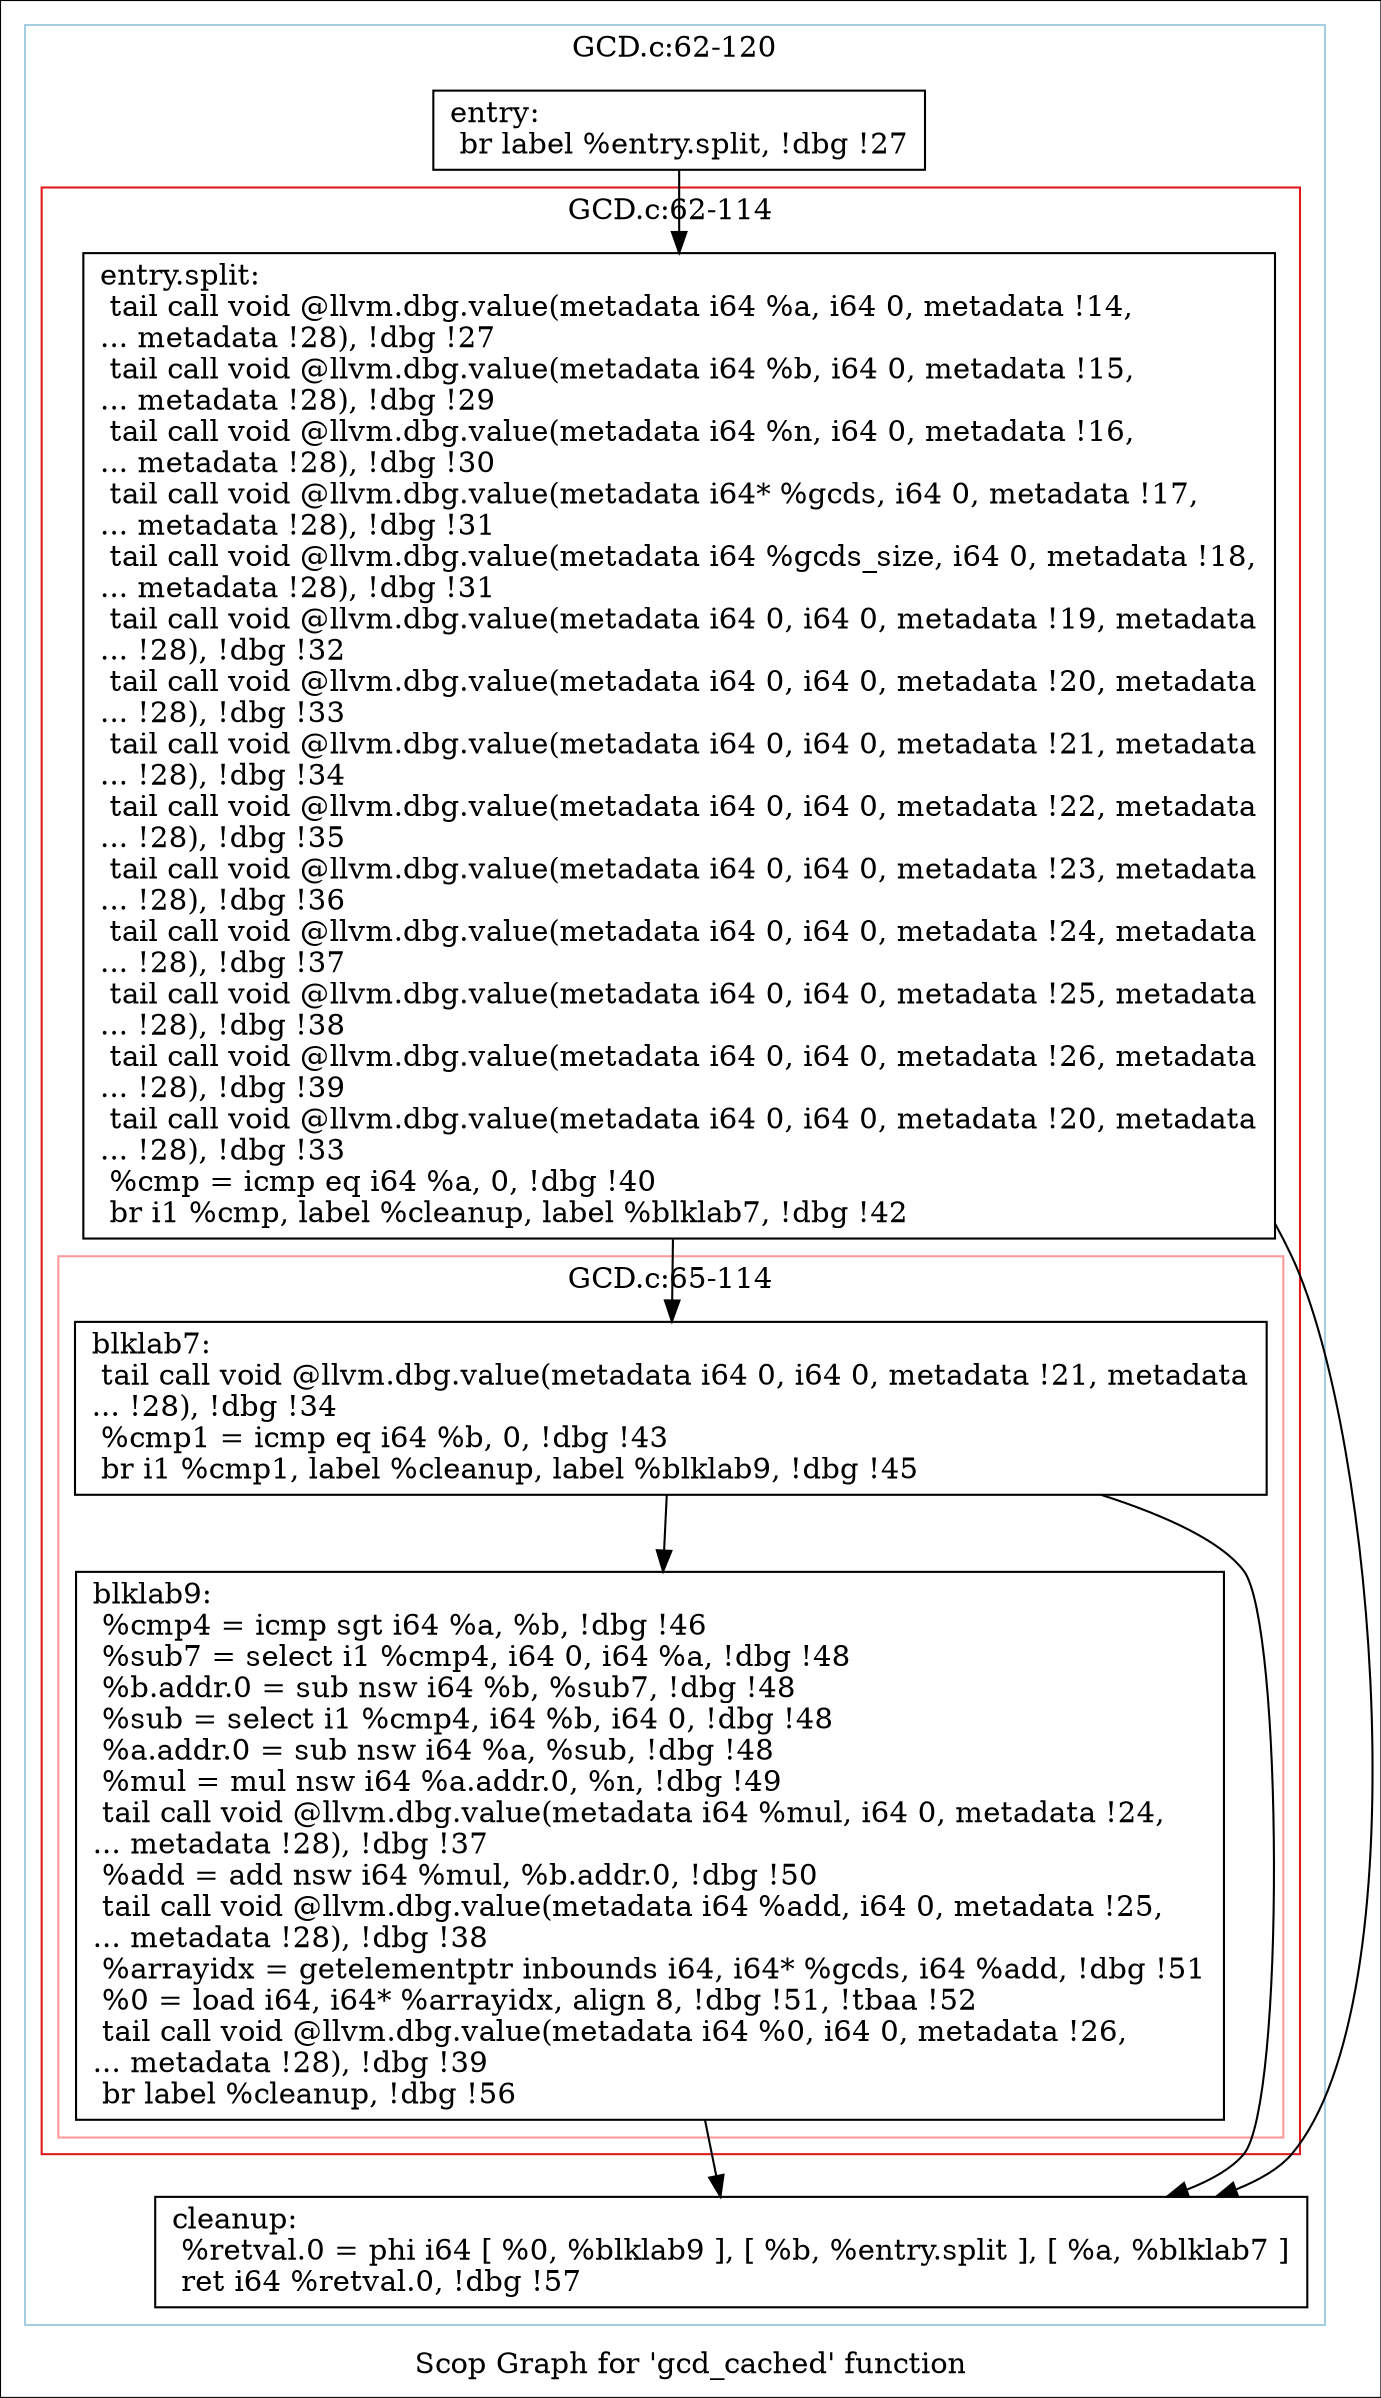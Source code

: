digraph "Scop Graph for 'gcd_cached' function" {
	label="Scop Graph for 'gcd_cached' function";

	Node0xad19bf0 [shape=record,label="{entry:\l  br label %entry.split, !dbg !27\l}"];
	Node0xad19bf0 -> Node0xadd73f0;
	Node0xadd73f0 [shape=record,label="{entry.split:                                      \l  tail call void @llvm.dbg.value(metadata i64 %a, i64 0, metadata !14,\l... metadata !28), !dbg !27\l  tail call void @llvm.dbg.value(metadata i64 %b, i64 0, metadata !15,\l... metadata !28), !dbg !29\l  tail call void @llvm.dbg.value(metadata i64 %n, i64 0, metadata !16,\l... metadata !28), !dbg !30\l  tail call void @llvm.dbg.value(metadata i64* %gcds, i64 0, metadata !17,\l... metadata !28), !dbg !31\l  tail call void @llvm.dbg.value(metadata i64 %gcds_size, i64 0, metadata !18,\l... metadata !28), !dbg !31\l  tail call void @llvm.dbg.value(metadata i64 0, i64 0, metadata !19, metadata\l... !28), !dbg !32\l  tail call void @llvm.dbg.value(metadata i64 0, i64 0, metadata !20, metadata\l... !28), !dbg !33\l  tail call void @llvm.dbg.value(metadata i64 0, i64 0, metadata !21, metadata\l... !28), !dbg !34\l  tail call void @llvm.dbg.value(metadata i64 0, i64 0, metadata !22, metadata\l... !28), !dbg !35\l  tail call void @llvm.dbg.value(metadata i64 0, i64 0, metadata !23, metadata\l... !28), !dbg !36\l  tail call void @llvm.dbg.value(metadata i64 0, i64 0, metadata !24, metadata\l... !28), !dbg !37\l  tail call void @llvm.dbg.value(metadata i64 0, i64 0, metadata !25, metadata\l... !28), !dbg !38\l  tail call void @llvm.dbg.value(metadata i64 0, i64 0, metadata !26, metadata\l... !28), !dbg !39\l  tail call void @llvm.dbg.value(metadata i64 0, i64 0, metadata !20, metadata\l... !28), !dbg !33\l  %cmp = icmp eq i64 %a, 0, !dbg !40\l  br i1 %cmp, label %cleanup, label %blklab7, !dbg !42\l}"];
	Node0xadd73f0 -> Node0xad5bec0;
	Node0xadd73f0 -> Node0xad18010;
	Node0xad5bec0 [shape=record,label="{cleanup:                                          \l  %retval.0 = phi i64 [ %0, %blklab9 ], [ %b, %entry.split ], [ %a, %blklab7 ]\l  ret i64 %retval.0, !dbg !57\l}"];
	Node0xad18010 [shape=record,label="{blklab7:                                          \l  tail call void @llvm.dbg.value(metadata i64 0, i64 0, metadata !21, metadata\l... !28), !dbg !34\l  %cmp1 = icmp eq i64 %b, 0, !dbg !43\l  br i1 %cmp1, label %cleanup, label %blklab9, !dbg !45\l}"];
	Node0xad18010 -> Node0xad5bec0;
	Node0xad18010 -> Node0xad27110;
	Node0xad27110 [shape=record,label="{blklab9:                                          \l  %cmp4 = icmp sgt i64 %a, %b, !dbg !46\l  %sub7 = select i1 %cmp4, i64 0, i64 %a, !dbg !48\l  %b.addr.0 = sub nsw i64 %b, %sub7, !dbg !48\l  %sub = select i1 %cmp4, i64 %b, i64 0, !dbg !48\l  %a.addr.0 = sub nsw i64 %a, %sub, !dbg !48\l  %mul = mul nsw i64 %a.addr.0, %n, !dbg !49\l  tail call void @llvm.dbg.value(metadata i64 %mul, i64 0, metadata !24,\l... metadata !28), !dbg !37\l  %add = add nsw i64 %mul, %b.addr.0, !dbg !50\l  tail call void @llvm.dbg.value(metadata i64 %add, i64 0, metadata !25,\l... metadata !28), !dbg !38\l  %arrayidx = getelementptr inbounds i64, i64* %gcds, i64 %add, !dbg !51\l  %0 = load i64, i64* %arrayidx, align 8, !dbg !51, !tbaa !52\l  tail call void @llvm.dbg.value(metadata i64 %0, i64 0, metadata !26,\l... metadata !28), !dbg !39\l  br label %cleanup, !dbg !56\l}"];
	Node0xad27110 -> Node0xad5bec0;
	colorscheme = "paired12"
        subgraph cluster_0xad33490 {
          label = "GCD.c:62-120
";
          style = solid;
          color = 1
          subgraph cluster_0xad29210 {
            label = "GCD.c:62-114
";
            style = solid;
            color = 6
            subgraph cluster_0xad25160 {
              label = "GCD.c:65-114
";
              style = solid;
              color = 5
              Node0xad18010;
              Node0xad27110;
            }
            Node0xadd73f0;
          }
          Node0xad19bf0;
          Node0xad5bec0;
        }
}
